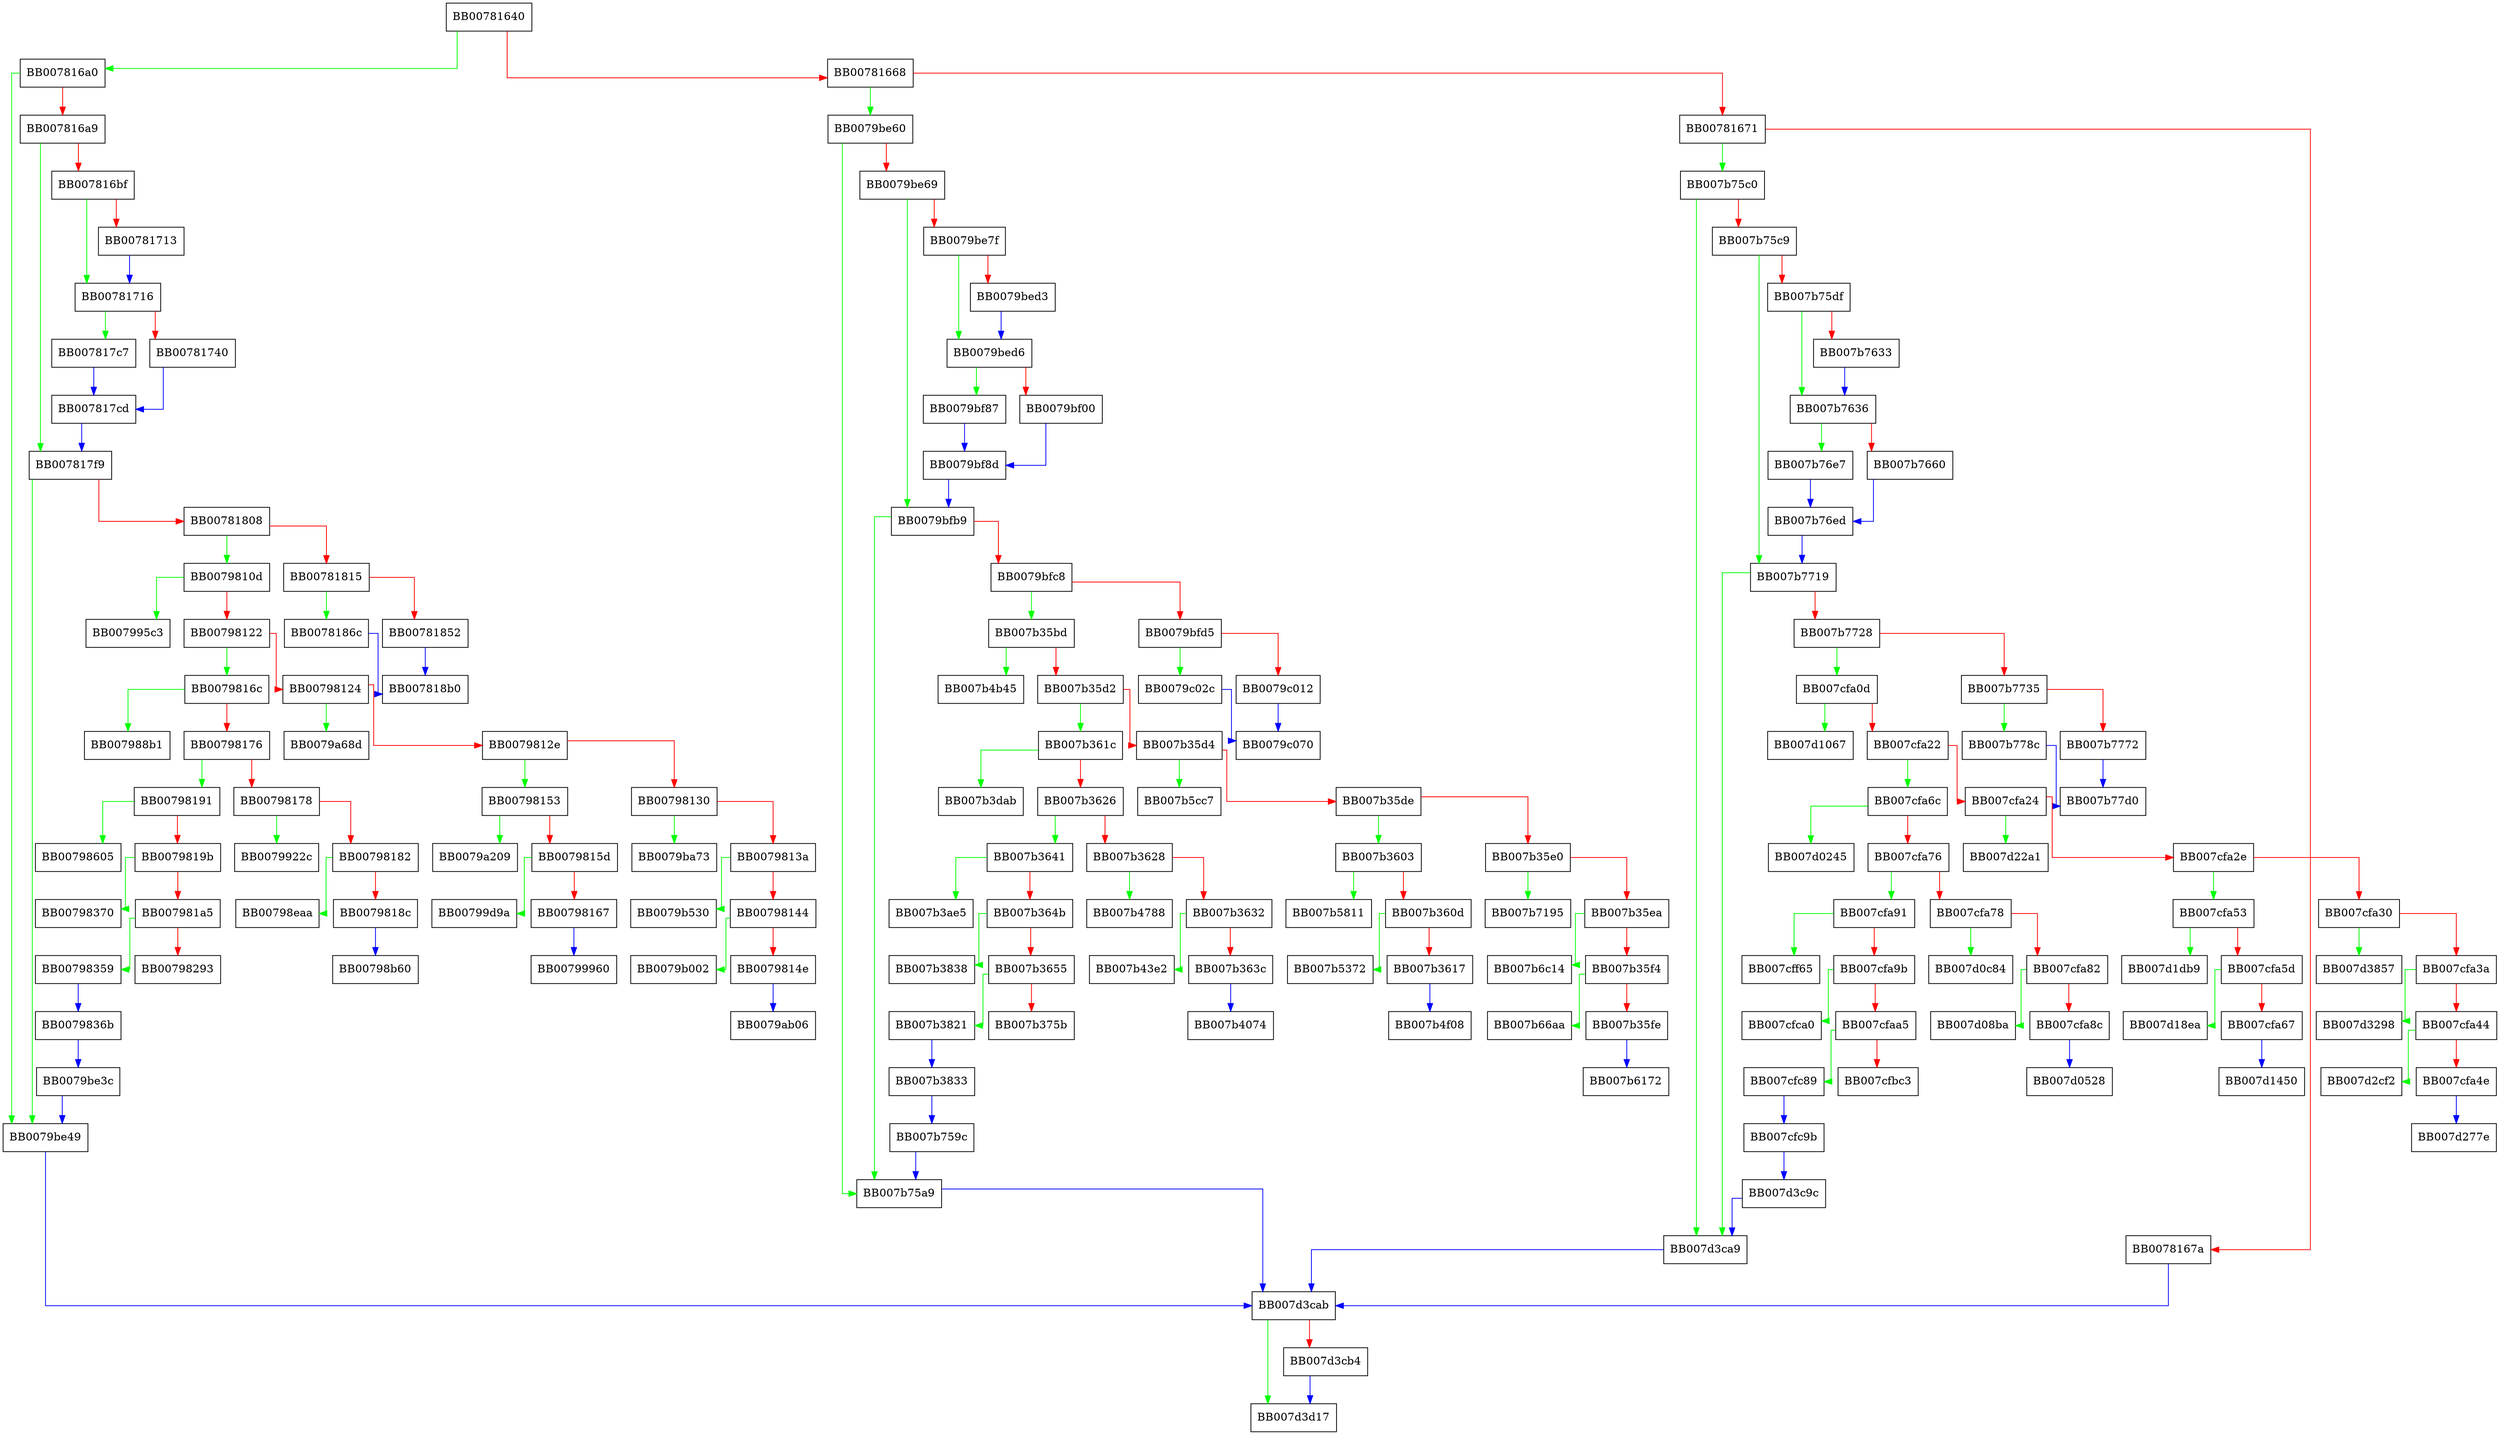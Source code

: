 digraph ossl_aes_gcm_encrypt_avx512 {
  node [shape="box"];
  graph [splines=ortho];
  BB00781640 -> BB007816a0 [color="green"];
  BB00781640 -> BB00781668 [color="red"];
  BB00781668 -> BB0079be60 [color="green"];
  BB00781668 -> BB00781671 [color="red"];
  BB00781671 -> BB007b75c0 [color="green"];
  BB00781671 -> BB0078167a [color="red"];
  BB0078167a -> BB007d3cab [color="blue"];
  BB007816a0 -> BB0079be49 [color="green"];
  BB007816a0 -> BB007816a9 [color="red"];
  BB007816a9 -> BB007817f9 [color="green"];
  BB007816a9 -> BB007816bf [color="red"];
  BB007816bf -> BB00781716 [color="green"];
  BB007816bf -> BB00781713 [color="red"];
  BB00781713 -> BB00781716 [color="blue"];
  BB00781716 -> BB007817c7 [color="green"];
  BB00781716 -> BB00781740 [color="red"];
  BB00781740 -> BB007817cd [color="blue"];
  BB007817c7 -> BB007817cd [color="blue"];
  BB007817cd -> BB007817f9 [color="blue"];
  BB007817f9 -> BB0079be49 [color="green"];
  BB007817f9 -> BB00781808 [color="red"];
  BB00781808 -> BB0079810d [color="green"];
  BB00781808 -> BB00781815 [color="red"];
  BB00781815 -> BB0078186c [color="green"];
  BB00781815 -> BB00781852 [color="red"];
  BB00781852 -> BB007818b0 [color="blue"];
  BB0078186c -> BB007818b0 [color="blue"];
  BB0079810d -> BB007995c3 [color="green"];
  BB0079810d -> BB00798122 [color="red"];
  BB00798122 -> BB0079816c [color="green"];
  BB00798122 -> BB00798124 [color="red"];
  BB00798124 -> BB0079a68d [color="green"];
  BB00798124 -> BB0079812e [color="red"];
  BB0079812e -> BB00798153 [color="green"];
  BB0079812e -> BB00798130 [color="red"];
  BB00798130 -> BB0079ba73 [color="green"];
  BB00798130 -> BB0079813a [color="red"];
  BB0079813a -> BB0079b530 [color="green"];
  BB0079813a -> BB00798144 [color="red"];
  BB00798144 -> BB0079b002 [color="green"];
  BB00798144 -> BB0079814e [color="red"];
  BB0079814e -> BB0079ab06 [color="blue"];
  BB00798153 -> BB0079a209 [color="green"];
  BB00798153 -> BB0079815d [color="red"];
  BB0079815d -> BB00799d9a [color="green"];
  BB0079815d -> BB00798167 [color="red"];
  BB00798167 -> BB00799960 [color="blue"];
  BB0079816c -> BB007988b1 [color="green"];
  BB0079816c -> BB00798176 [color="red"];
  BB00798176 -> BB00798191 [color="green"];
  BB00798176 -> BB00798178 [color="red"];
  BB00798178 -> BB0079922c [color="green"];
  BB00798178 -> BB00798182 [color="red"];
  BB00798182 -> BB00798eaa [color="green"];
  BB00798182 -> BB0079818c [color="red"];
  BB0079818c -> BB00798b60 [color="blue"];
  BB00798191 -> BB00798605 [color="green"];
  BB00798191 -> BB0079819b [color="red"];
  BB0079819b -> BB00798370 [color="green"];
  BB0079819b -> BB007981a5 [color="red"];
  BB007981a5 -> BB00798359 [color="green"];
  BB007981a5 -> BB00798293 [color="red"];
  BB00798359 -> BB0079836b [color="blue"];
  BB0079836b -> BB0079be3c [color="blue"];
  BB0079be3c -> BB0079be49 [color="blue"];
  BB0079be49 -> BB007d3cab [color="blue"];
  BB0079be60 -> BB007b75a9 [color="green"];
  BB0079be60 -> BB0079be69 [color="red"];
  BB0079be69 -> BB0079bfb9 [color="green"];
  BB0079be69 -> BB0079be7f [color="red"];
  BB0079be7f -> BB0079bed6 [color="green"];
  BB0079be7f -> BB0079bed3 [color="red"];
  BB0079bed3 -> BB0079bed6 [color="blue"];
  BB0079bed6 -> BB0079bf87 [color="green"];
  BB0079bed6 -> BB0079bf00 [color="red"];
  BB0079bf00 -> BB0079bf8d [color="blue"];
  BB0079bf87 -> BB0079bf8d [color="blue"];
  BB0079bf8d -> BB0079bfb9 [color="blue"];
  BB0079bfb9 -> BB007b75a9 [color="green"];
  BB0079bfb9 -> BB0079bfc8 [color="red"];
  BB0079bfc8 -> BB007b35bd [color="green"];
  BB0079bfc8 -> BB0079bfd5 [color="red"];
  BB0079bfd5 -> BB0079c02c [color="green"];
  BB0079bfd5 -> BB0079c012 [color="red"];
  BB0079c012 -> BB0079c070 [color="blue"];
  BB0079c02c -> BB0079c070 [color="blue"];
  BB007b35bd -> BB007b4b45 [color="green"];
  BB007b35bd -> BB007b35d2 [color="red"];
  BB007b35d2 -> BB007b361c [color="green"];
  BB007b35d2 -> BB007b35d4 [color="red"];
  BB007b35d4 -> BB007b5cc7 [color="green"];
  BB007b35d4 -> BB007b35de [color="red"];
  BB007b35de -> BB007b3603 [color="green"];
  BB007b35de -> BB007b35e0 [color="red"];
  BB007b35e0 -> BB007b7195 [color="green"];
  BB007b35e0 -> BB007b35ea [color="red"];
  BB007b35ea -> BB007b6c14 [color="green"];
  BB007b35ea -> BB007b35f4 [color="red"];
  BB007b35f4 -> BB007b66aa [color="green"];
  BB007b35f4 -> BB007b35fe [color="red"];
  BB007b35fe -> BB007b6172 [color="blue"];
  BB007b3603 -> BB007b5811 [color="green"];
  BB007b3603 -> BB007b360d [color="red"];
  BB007b360d -> BB007b5372 [color="green"];
  BB007b360d -> BB007b3617 [color="red"];
  BB007b3617 -> BB007b4f08 [color="blue"];
  BB007b361c -> BB007b3dab [color="green"];
  BB007b361c -> BB007b3626 [color="red"];
  BB007b3626 -> BB007b3641 [color="green"];
  BB007b3626 -> BB007b3628 [color="red"];
  BB007b3628 -> BB007b4788 [color="green"];
  BB007b3628 -> BB007b3632 [color="red"];
  BB007b3632 -> BB007b43e2 [color="green"];
  BB007b3632 -> BB007b363c [color="red"];
  BB007b363c -> BB007b4074 [color="blue"];
  BB007b3641 -> BB007b3ae5 [color="green"];
  BB007b3641 -> BB007b364b [color="red"];
  BB007b364b -> BB007b3838 [color="green"];
  BB007b364b -> BB007b3655 [color="red"];
  BB007b3655 -> BB007b3821 [color="green"];
  BB007b3655 -> BB007b375b [color="red"];
  BB007b3821 -> BB007b3833 [color="blue"];
  BB007b3833 -> BB007b759c [color="blue"];
  BB007b759c -> BB007b75a9 [color="blue"];
  BB007b75a9 -> BB007d3cab [color="blue"];
  BB007b75c0 -> BB007d3ca9 [color="green"];
  BB007b75c0 -> BB007b75c9 [color="red"];
  BB007b75c9 -> BB007b7719 [color="green"];
  BB007b75c9 -> BB007b75df [color="red"];
  BB007b75df -> BB007b7636 [color="green"];
  BB007b75df -> BB007b7633 [color="red"];
  BB007b7633 -> BB007b7636 [color="blue"];
  BB007b7636 -> BB007b76e7 [color="green"];
  BB007b7636 -> BB007b7660 [color="red"];
  BB007b7660 -> BB007b76ed [color="blue"];
  BB007b76e7 -> BB007b76ed [color="blue"];
  BB007b76ed -> BB007b7719 [color="blue"];
  BB007b7719 -> BB007d3ca9 [color="green"];
  BB007b7719 -> BB007b7728 [color="red"];
  BB007b7728 -> BB007cfa0d [color="green"];
  BB007b7728 -> BB007b7735 [color="red"];
  BB007b7735 -> BB007b778c [color="green"];
  BB007b7735 -> BB007b7772 [color="red"];
  BB007b7772 -> BB007b77d0 [color="blue"];
  BB007b778c -> BB007b77d0 [color="blue"];
  BB007cfa0d -> BB007d1067 [color="green"];
  BB007cfa0d -> BB007cfa22 [color="red"];
  BB007cfa22 -> BB007cfa6c [color="green"];
  BB007cfa22 -> BB007cfa24 [color="red"];
  BB007cfa24 -> BB007d22a1 [color="green"];
  BB007cfa24 -> BB007cfa2e [color="red"];
  BB007cfa2e -> BB007cfa53 [color="green"];
  BB007cfa2e -> BB007cfa30 [color="red"];
  BB007cfa30 -> BB007d3857 [color="green"];
  BB007cfa30 -> BB007cfa3a [color="red"];
  BB007cfa3a -> BB007d3298 [color="green"];
  BB007cfa3a -> BB007cfa44 [color="red"];
  BB007cfa44 -> BB007d2cf2 [color="green"];
  BB007cfa44 -> BB007cfa4e [color="red"];
  BB007cfa4e -> BB007d277e [color="blue"];
  BB007cfa53 -> BB007d1db9 [color="green"];
  BB007cfa53 -> BB007cfa5d [color="red"];
  BB007cfa5d -> BB007d18ea [color="green"];
  BB007cfa5d -> BB007cfa67 [color="red"];
  BB007cfa67 -> BB007d1450 [color="blue"];
  BB007cfa6c -> BB007d0245 [color="green"];
  BB007cfa6c -> BB007cfa76 [color="red"];
  BB007cfa76 -> BB007cfa91 [color="green"];
  BB007cfa76 -> BB007cfa78 [color="red"];
  BB007cfa78 -> BB007d0c84 [color="green"];
  BB007cfa78 -> BB007cfa82 [color="red"];
  BB007cfa82 -> BB007d08ba [color="green"];
  BB007cfa82 -> BB007cfa8c [color="red"];
  BB007cfa8c -> BB007d0528 [color="blue"];
  BB007cfa91 -> BB007cff65 [color="green"];
  BB007cfa91 -> BB007cfa9b [color="red"];
  BB007cfa9b -> BB007cfca0 [color="green"];
  BB007cfa9b -> BB007cfaa5 [color="red"];
  BB007cfaa5 -> BB007cfc89 [color="green"];
  BB007cfaa5 -> BB007cfbc3 [color="red"];
  BB007cfc89 -> BB007cfc9b [color="blue"];
  BB007cfc9b -> BB007d3c9c [color="blue"];
  BB007d3c9c -> BB007d3ca9 [color="blue"];
  BB007d3ca9 -> BB007d3cab [color="blue"];
  BB007d3cab -> BB007d3d17 [color="green"];
  BB007d3cab -> BB007d3cb4 [color="red"];
  BB007d3cb4 -> BB007d3d17 [color="blue"];
}